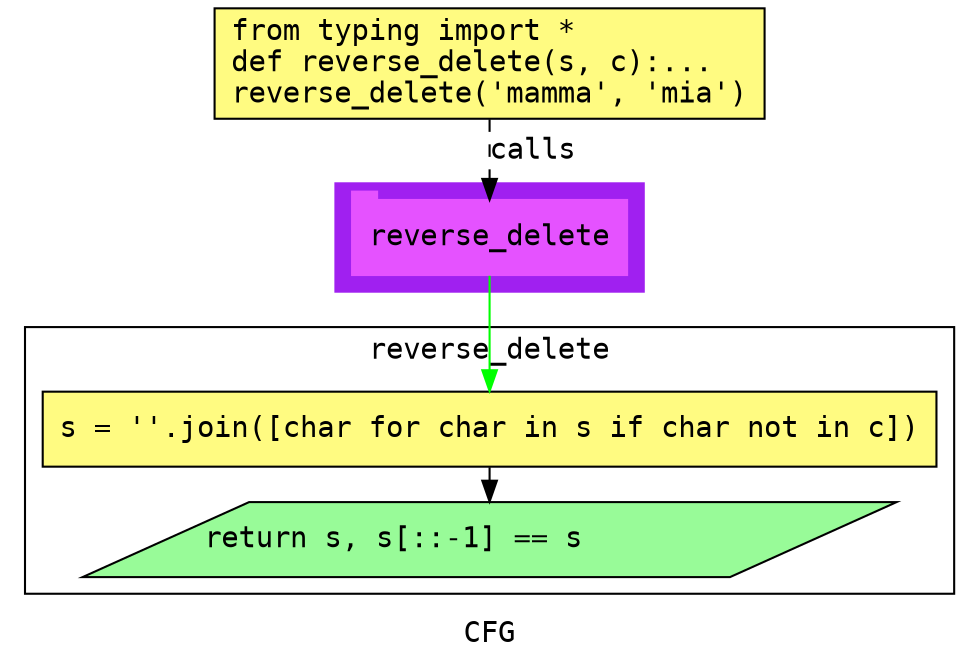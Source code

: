 digraph cluster654CFG {
	graph [bb="0,0,462,312",
		compound=True,
		fontname="DejaVu Sans Mono",
		label=CFG,
		lheight=0.21,
		lp="231,11.5",
		lwidth=0.35,
		pack=False,
		rankdir=TB,
		ranksep=0.02
	];
	node [fontname="DejaVu Sans Mono",
		label="\N"
	];
	edge [fontname="DejaVu Sans Mono"];
	subgraph cluster_1 {
		graph [bb="157,176,305,228",
			color=purple,
			compound=true,
			fontname="DejaVu Sans Mono",
			label="",
			rankdir=TB,
			ranksep=0.02,
			shape=tab,
			style=filled
		];
		node [fontname="DejaVu Sans Mono"];
		edge [fontname="DejaVu Sans Mono"];
		8	[color="#E552FF",
			height=0.5,
			label=reverse_delete,
			linenum="[8]",
			pos="231,202",
			shape=tab,
			style=filled,
			width=1.8333];
	}
	subgraph cluster2reverse_delete {
		graph [bb="8,31,454,159",
			compound=True,
			fontname="DejaVu Sans Mono",
			label=reverse_delete,
			lheight=0.21,
			lp="231,147.5",
			lwidth=1.61,
			pack=False,
			rankdir=TB,
			ranksep=0.02
		];
		node [fontname="DejaVu Sans Mono"];
		edge [fontname="DejaVu Sans Mono"];
		subgraph cluster_3 {
			graph [color=purple,
				compound=true,
				fontname="DejaVu Sans Mono",
				label="",
				rankdir=TB,
				ranksep=0.02,
				shape=tab,
				style=filled
			];
			node [fontname="DejaVu Sans Mono"];
			edge [fontname="DejaVu Sans Mono"];
		}
		3	[fillcolor="#FFFB81",
			height=0.5,
			label="s = ''.join([char for char in s if char not in c])\l",
			linenum="[5]",
			pos="231,110",
			shape=rectangle,
			style="filled,solid",
			width=5.9583];
		5	[fillcolor="#98fb98",
			height=0.5,
			label="return s, s[::-1] == s\l",
			linenum="[6]",
			pos="231,57",
			shape=parallelogram,
			style="filled,solid",
			width=5.2412];
		3 -> 5	[color=black,
			pos="e,231,75.248 231,91.734 231,89.657 231,87.498 231,85.322"];
	}
	1	[fillcolor="#FFFB81",
		height=0.73611,
		label="from typing import *\ldef reverse_delete(s, c):...\lreverse_delete('mamma', 'mia')\l",
		linenum="[1]",
		pos="231,285.5",
		shape=rectangle,
		style="filled,solid",
		width=3.6667];
	1 -> 8	[label=calls,
		lp="252,243.5",
		pos="e,231,220.13 231,258.71 231,249.66 231,239.47 231,230.3",
		style=dashed];
	8 -> 3	[color=green,
		pos="e,231,128.3 231,183.65 231,170.82 231,153.11 231,138.38"];
}
